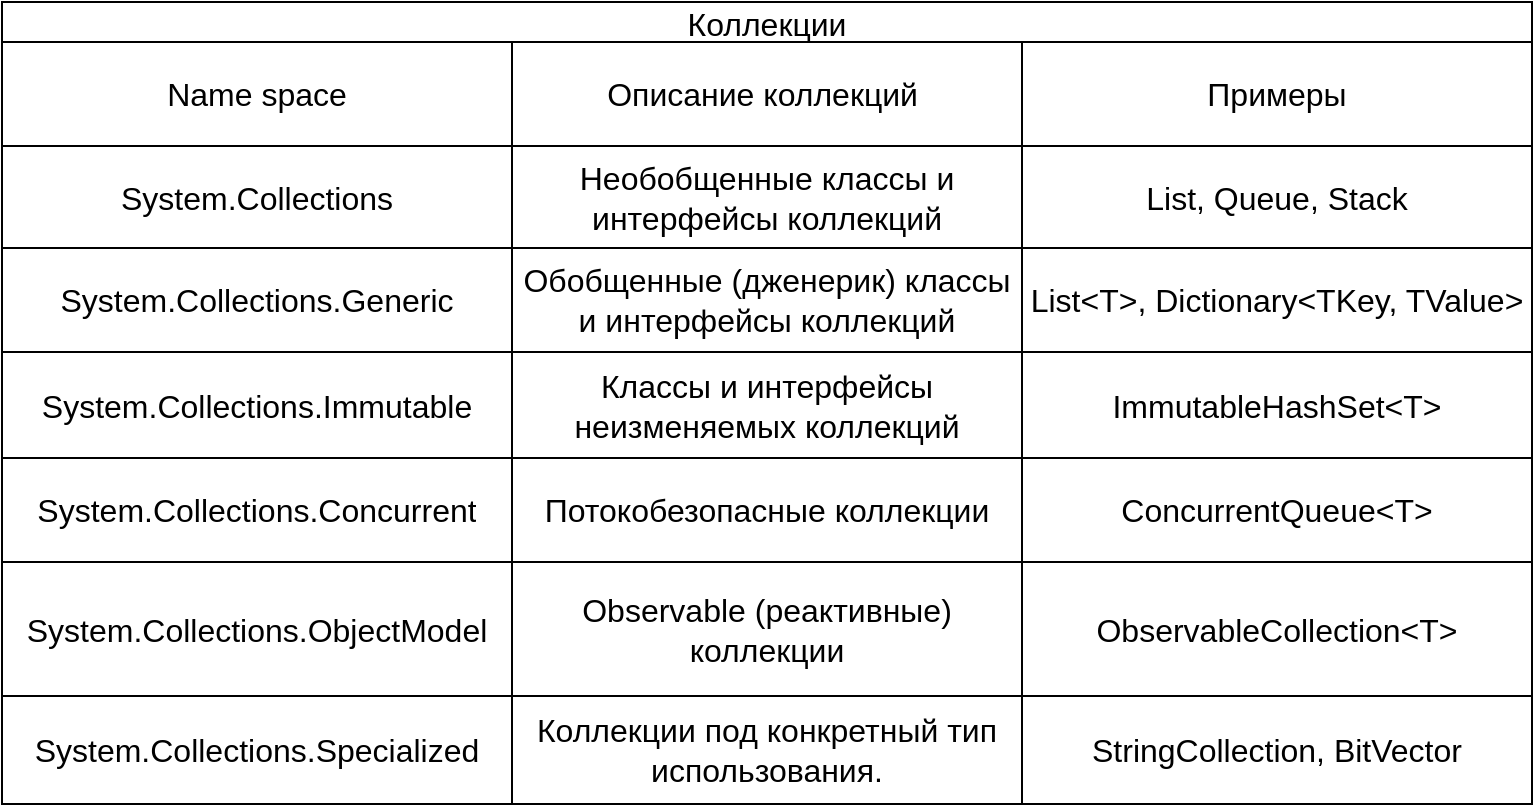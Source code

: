 <mxfile version="21.6.1" type="device" pages="2">
  <diagram name="Page-1" id="58cdce13-f638-feb5-8d6f-7d28b1aa9fa0">
    <mxGraphModel dx="1562" dy="917" grid="1" gridSize="10" guides="1" tooltips="1" connect="1" arrows="1" fold="1" page="1" pageScale="1" pageWidth="1100" pageHeight="850" background="none" math="0" shadow="0">
      <root>
        <mxCell id="0" />
        <mxCell id="1" parent="0" />
        <mxCell id="y53xFfsrXhAjZp3tyN85-1" value="Коллекции" style="shape=table;startSize=20;container=1;collapsible=0;childLayout=tableLayout;strokeColor=default;fontSize=16;" parent="1" vertex="1">
          <mxGeometry x="130" y="300" width="765" height="401" as="geometry" />
        </mxCell>
        <mxCell id="y53xFfsrXhAjZp3tyN85-26" style="shape=tableRow;horizontal=0;startSize=0;swimlaneHead=0;swimlaneBody=0;strokeColor=inherit;top=0;left=0;bottom=0;right=0;collapsible=0;dropTarget=0;fillColor=none;points=[[0,0.5],[1,0.5]];portConstraint=eastwest;fontSize=16;" parent="y53xFfsrXhAjZp3tyN85-1" vertex="1">
          <mxGeometry y="20" width="765" height="52" as="geometry" />
        </mxCell>
        <mxCell id="y53xFfsrXhAjZp3tyN85-27" value="Name space" style="shape=partialRectangle;html=1;whiteSpace=wrap;connectable=0;strokeColor=inherit;overflow=hidden;fillColor=none;top=0;left=0;bottom=0;right=0;pointerEvents=1;fontSize=16;" parent="y53xFfsrXhAjZp3tyN85-26" vertex="1">
          <mxGeometry width="255" height="52" as="geometry">
            <mxRectangle width="255" height="52" as="alternateBounds" />
          </mxGeometry>
        </mxCell>
        <mxCell id="y53xFfsrXhAjZp3tyN85-28" value="Описание коллекций&amp;nbsp;" style="shape=partialRectangle;html=1;whiteSpace=wrap;connectable=0;strokeColor=inherit;overflow=hidden;fillColor=none;top=0;left=0;bottom=0;right=0;pointerEvents=1;fontSize=16;" parent="y53xFfsrXhAjZp3tyN85-26" vertex="1">
          <mxGeometry x="255" width="255" height="52" as="geometry">
            <mxRectangle width="255" height="52" as="alternateBounds" />
          </mxGeometry>
        </mxCell>
        <mxCell id="y53xFfsrXhAjZp3tyN85-29" value="Примеры" style="shape=partialRectangle;html=1;whiteSpace=wrap;connectable=0;strokeColor=inherit;overflow=hidden;fillColor=none;top=0;left=0;bottom=0;right=0;pointerEvents=1;fontSize=16;" parent="y53xFfsrXhAjZp3tyN85-26" vertex="1">
          <mxGeometry x="510" width="255" height="52" as="geometry">
            <mxRectangle width="255" height="52" as="alternateBounds" />
          </mxGeometry>
        </mxCell>
        <mxCell id="y53xFfsrXhAjZp3tyN85-2" value="" style="shape=tableRow;horizontal=0;startSize=0;swimlaneHead=0;swimlaneBody=0;strokeColor=inherit;top=0;left=0;bottom=0;right=0;collapsible=0;dropTarget=0;fillColor=none;points=[[0,0.5],[1,0.5]];portConstraint=eastwest;fontSize=16;" parent="y53xFfsrXhAjZp3tyN85-1" vertex="1">
          <mxGeometry y="72" width="765" height="51" as="geometry" />
        </mxCell>
        <mxCell id="y53xFfsrXhAjZp3tyN85-3" value="System.Collections" style="shape=partialRectangle;html=1;whiteSpace=wrap;connectable=0;strokeColor=inherit;overflow=hidden;fillColor=none;top=0;left=0;bottom=0;right=0;pointerEvents=1;fontSize=16;" parent="y53xFfsrXhAjZp3tyN85-2" vertex="1">
          <mxGeometry width="255" height="51" as="geometry">
            <mxRectangle width="255" height="51" as="alternateBounds" />
          </mxGeometry>
        </mxCell>
        <mxCell id="y53xFfsrXhAjZp3tyN85-4" value="Необобщенные классы и интерфейсы коллекций" style="shape=partialRectangle;html=1;whiteSpace=wrap;connectable=0;strokeColor=inherit;overflow=hidden;fillColor=none;top=0;left=0;bottom=0;right=0;pointerEvents=1;fontSize=16;" parent="y53xFfsrXhAjZp3tyN85-2" vertex="1">
          <mxGeometry x="255" width="255" height="51" as="geometry">
            <mxRectangle width="255" height="51" as="alternateBounds" />
          </mxGeometry>
        </mxCell>
        <mxCell id="y53xFfsrXhAjZp3tyN85-30" value="List, Queue, Stack" style="shape=partialRectangle;html=1;whiteSpace=wrap;connectable=0;strokeColor=inherit;overflow=hidden;fillColor=none;top=0;left=0;bottom=0;right=0;pointerEvents=1;fontSize=16;" parent="y53xFfsrXhAjZp3tyN85-2" vertex="1">
          <mxGeometry x="510" width="255" height="51" as="geometry">
            <mxRectangle width="255" height="51" as="alternateBounds" />
          </mxGeometry>
        </mxCell>
        <mxCell id="y53xFfsrXhAjZp3tyN85-6" value="" style="shape=tableRow;horizontal=0;startSize=0;swimlaneHead=0;swimlaneBody=0;strokeColor=inherit;top=0;left=0;bottom=0;right=0;collapsible=0;dropTarget=0;fillColor=none;points=[[0,0.5],[1,0.5]];portConstraint=eastwest;fontSize=16;" parent="y53xFfsrXhAjZp3tyN85-1" vertex="1">
          <mxGeometry y="123" width="765" height="52" as="geometry" />
        </mxCell>
        <mxCell id="y53xFfsrXhAjZp3tyN85-7" value="System.Collections.Generic" style="shape=partialRectangle;html=1;whiteSpace=wrap;connectable=0;strokeColor=inherit;overflow=hidden;fillColor=none;top=0;left=0;bottom=0;right=0;pointerEvents=1;fontSize=16;" parent="y53xFfsrXhAjZp3tyN85-6" vertex="1">
          <mxGeometry width="255" height="52" as="geometry">
            <mxRectangle width="255" height="52" as="alternateBounds" />
          </mxGeometry>
        </mxCell>
        <mxCell id="y53xFfsrXhAjZp3tyN85-8" value="Обобщенные (дженерик) классы и интерфейсы коллекций" style="shape=partialRectangle;html=1;whiteSpace=wrap;connectable=0;strokeColor=inherit;overflow=hidden;fillColor=none;top=0;left=0;bottom=0;right=0;pointerEvents=1;fontSize=16;" parent="y53xFfsrXhAjZp3tyN85-6" vertex="1">
          <mxGeometry x="255" width="255" height="52" as="geometry">
            <mxRectangle width="255" height="52" as="alternateBounds" />
          </mxGeometry>
        </mxCell>
        <mxCell id="y53xFfsrXhAjZp3tyN85-31" value="List&amp;lt;T&amp;gt;, Dictionary&amp;lt;TKey, TValue&amp;gt;" style="shape=partialRectangle;html=1;whiteSpace=wrap;connectable=0;strokeColor=inherit;overflow=hidden;fillColor=none;top=0;left=0;bottom=0;right=0;pointerEvents=1;fontSize=16;" parent="y53xFfsrXhAjZp3tyN85-6" vertex="1">
          <mxGeometry x="510" width="255" height="52" as="geometry">
            <mxRectangle width="255" height="52" as="alternateBounds" />
          </mxGeometry>
        </mxCell>
        <mxCell id="y53xFfsrXhAjZp3tyN85-14" style="shape=tableRow;horizontal=0;startSize=0;swimlaneHead=0;swimlaneBody=0;strokeColor=inherit;top=0;left=0;bottom=0;right=0;collapsible=0;dropTarget=0;fillColor=none;points=[[0,0.5],[1,0.5]];portConstraint=eastwest;fontSize=16;" parent="y53xFfsrXhAjZp3tyN85-1" vertex="1">
          <mxGeometry y="175" width="765" height="53" as="geometry" />
        </mxCell>
        <mxCell id="y53xFfsrXhAjZp3tyN85-15" value="System.Collections.Immutable" style="shape=partialRectangle;html=1;whiteSpace=wrap;connectable=0;strokeColor=inherit;overflow=hidden;fillColor=none;top=0;left=0;bottom=0;right=0;pointerEvents=1;fontSize=16;" parent="y53xFfsrXhAjZp3tyN85-14" vertex="1">
          <mxGeometry width="255" height="53" as="geometry">
            <mxRectangle width="255" height="53" as="alternateBounds" />
          </mxGeometry>
        </mxCell>
        <mxCell id="y53xFfsrXhAjZp3tyN85-16" value="Классы и интерфейсы неизменяемых коллекций" style="shape=partialRectangle;html=1;whiteSpace=wrap;connectable=0;strokeColor=inherit;overflow=hidden;fillColor=none;top=0;left=0;bottom=0;right=0;pointerEvents=1;fontSize=16;" parent="y53xFfsrXhAjZp3tyN85-14" vertex="1">
          <mxGeometry x="255" width="255" height="53" as="geometry">
            <mxRectangle width="255" height="53" as="alternateBounds" />
          </mxGeometry>
        </mxCell>
        <mxCell id="y53xFfsrXhAjZp3tyN85-32" value="ImmutableHashSet&amp;lt;T&amp;gt;" style="shape=partialRectangle;html=1;whiteSpace=wrap;connectable=0;strokeColor=inherit;overflow=hidden;fillColor=none;top=0;left=0;bottom=0;right=0;pointerEvents=1;fontSize=16;" parent="y53xFfsrXhAjZp3tyN85-14" vertex="1">
          <mxGeometry x="510" width="255" height="53" as="geometry">
            <mxRectangle width="255" height="53" as="alternateBounds" />
          </mxGeometry>
        </mxCell>
        <mxCell id="y53xFfsrXhAjZp3tyN85-17" style="shape=tableRow;horizontal=0;startSize=0;swimlaneHead=0;swimlaneBody=0;strokeColor=inherit;top=0;left=0;bottom=0;right=0;collapsible=0;dropTarget=0;fillColor=none;points=[[0,0.5],[1,0.5]];portConstraint=eastwest;fontSize=16;" parent="y53xFfsrXhAjZp3tyN85-1" vertex="1">
          <mxGeometry y="228" width="765" height="52" as="geometry" />
        </mxCell>
        <mxCell id="y53xFfsrXhAjZp3tyN85-18" value="System.Collections.Concurrent" style="shape=partialRectangle;html=1;whiteSpace=wrap;connectable=0;strokeColor=inherit;overflow=hidden;fillColor=none;top=0;left=0;bottom=0;right=0;pointerEvents=1;fontSize=16;" parent="y53xFfsrXhAjZp3tyN85-17" vertex="1">
          <mxGeometry width="255" height="52" as="geometry">
            <mxRectangle width="255" height="52" as="alternateBounds" />
          </mxGeometry>
        </mxCell>
        <mxCell id="y53xFfsrXhAjZp3tyN85-19" value="Потокобезопасные коллекции" style="shape=partialRectangle;html=1;whiteSpace=wrap;connectable=0;strokeColor=inherit;overflow=hidden;fillColor=none;top=0;left=0;bottom=0;right=0;pointerEvents=1;fontSize=16;" parent="y53xFfsrXhAjZp3tyN85-17" vertex="1">
          <mxGeometry x="255" width="255" height="52" as="geometry">
            <mxRectangle width="255" height="52" as="alternateBounds" />
          </mxGeometry>
        </mxCell>
        <mxCell id="y53xFfsrXhAjZp3tyN85-33" value="ConcurrentQueue&amp;lt;T&amp;gt;" style="shape=partialRectangle;html=1;whiteSpace=wrap;connectable=0;strokeColor=inherit;overflow=hidden;fillColor=none;top=0;left=0;bottom=0;right=0;pointerEvents=1;fontSize=16;" parent="y53xFfsrXhAjZp3tyN85-17" vertex="1">
          <mxGeometry x="510" width="255" height="52" as="geometry">
            <mxRectangle width="255" height="52" as="alternateBounds" />
          </mxGeometry>
        </mxCell>
        <mxCell id="y53xFfsrXhAjZp3tyN85-20" style="shape=tableRow;horizontal=0;startSize=0;swimlaneHead=0;swimlaneBody=0;strokeColor=inherit;top=0;left=0;bottom=0;right=0;collapsible=0;dropTarget=0;fillColor=none;points=[[0,0.5],[1,0.5]];portConstraint=eastwest;fontSize=16;" parent="y53xFfsrXhAjZp3tyN85-1" vertex="1">
          <mxGeometry y="280" width="765" height="67" as="geometry" />
        </mxCell>
        <mxCell id="y53xFfsrXhAjZp3tyN85-21" value="System.Collections.ObjectModel" style="shape=partialRectangle;html=1;whiteSpace=wrap;connectable=0;strokeColor=inherit;overflow=hidden;fillColor=none;top=0;left=0;bottom=0;right=0;pointerEvents=1;fontSize=16;" parent="y53xFfsrXhAjZp3tyN85-20" vertex="1">
          <mxGeometry width="255" height="67" as="geometry">
            <mxRectangle width="255" height="67" as="alternateBounds" />
          </mxGeometry>
        </mxCell>
        <mxCell id="y53xFfsrXhAjZp3tyN85-22" value="Observable (реактивные) коллекции" style="shape=partialRectangle;html=1;whiteSpace=wrap;connectable=0;strokeColor=inherit;overflow=hidden;fillColor=none;top=0;left=0;bottom=0;right=0;pointerEvents=1;fontSize=16;" parent="y53xFfsrXhAjZp3tyN85-20" vertex="1">
          <mxGeometry x="255" width="255" height="67" as="geometry">
            <mxRectangle width="255" height="67" as="alternateBounds" />
          </mxGeometry>
        </mxCell>
        <mxCell id="y53xFfsrXhAjZp3tyN85-34" value="ObservableCollection&amp;lt;T&amp;gt;" style="shape=partialRectangle;html=1;whiteSpace=wrap;connectable=0;strokeColor=inherit;overflow=hidden;fillColor=none;top=0;left=0;bottom=0;right=0;pointerEvents=1;fontSize=16;" parent="y53xFfsrXhAjZp3tyN85-20" vertex="1">
          <mxGeometry x="510" width="255" height="67" as="geometry">
            <mxRectangle width="255" height="67" as="alternateBounds" />
          </mxGeometry>
        </mxCell>
        <mxCell id="y53xFfsrXhAjZp3tyN85-23" style="shape=tableRow;horizontal=0;startSize=0;swimlaneHead=0;swimlaneBody=0;strokeColor=inherit;top=0;left=0;bottom=0;right=0;collapsible=0;dropTarget=0;fillColor=none;points=[[0,0.5],[1,0.5]];portConstraint=eastwest;fontSize=16;" parent="y53xFfsrXhAjZp3tyN85-1" vertex="1">
          <mxGeometry y="347" width="765" height="54" as="geometry" />
        </mxCell>
        <mxCell id="y53xFfsrXhAjZp3tyN85-24" value="System.Collections.Specialized" style="shape=partialRectangle;html=1;whiteSpace=wrap;connectable=0;strokeColor=inherit;overflow=hidden;fillColor=none;top=0;left=0;bottom=0;right=0;pointerEvents=1;fontSize=16;" parent="y53xFfsrXhAjZp3tyN85-23" vertex="1">
          <mxGeometry width="255" height="54" as="geometry">
            <mxRectangle width="255" height="54" as="alternateBounds" />
          </mxGeometry>
        </mxCell>
        <mxCell id="y53xFfsrXhAjZp3tyN85-25" value="Коллекции под конкретный тип использования." style="shape=partialRectangle;html=1;whiteSpace=wrap;connectable=0;strokeColor=inherit;overflow=hidden;fillColor=none;top=0;left=0;bottom=0;right=0;pointerEvents=1;fontSize=16;" parent="y53xFfsrXhAjZp3tyN85-23" vertex="1">
          <mxGeometry x="255" width="255" height="54" as="geometry">
            <mxRectangle width="255" height="54" as="alternateBounds" />
          </mxGeometry>
        </mxCell>
        <mxCell id="y53xFfsrXhAjZp3tyN85-35" value="StringCollection, BitVector" style="shape=partialRectangle;html=1;whiteSpace=wrap;connectable=0;strokeColor=inherit;overflow=hidden;fillColor=none;top=0;left=0;bottom=0;right=0;pointerEvents=1;fontSize=16;" parent="y53xFfsrXhAjZp3tyN85-23" vertex="1">
          <mxGeometry x="510" width="255" height="54" as="geometry">
            <mxRectangle width="255" height="54" as="alternateBounds" />
          </mxGeometry>
        </mxCell>
      </root>
    </mxGraphModel>
  </diagram>
  <diagram id="nXcePz7wJI_k2hGr1VNY" name="Страница 2">
    <mxGraphModel dx="537" dy="909" grid="1" gridSize="10" guides="1" tooltips="1" connect="1" arrows="1" fold="1" page="1" pageScale="1" pageWidth="1100" pageHeight="850" math="0" shadow="0">
      <root>
        <mxCell id="0" />
        <mxCell id="1" parent="0" />
        <mxCell id="wO50EQUnS-wctJfOF0tX-14" value="" style="shape=table;startSize=0;container=1;collapsible=0;childLayout=tableLayout;fontSize=16;" vertex="1" parent="1">
          <mxGeometry x="50" y="30" width="390" height="475" as="geometry" />
        </mxCell>
        <mxCell id="wO50EQUnS-wctJfOF0tX-15" value="" style="shape=tableRow;horizontal=0;startSize=0;swimlaneHead=0;swimlaneBody=0;strokeColor=inherit;top=0;left=0;bottom=0;right=0;collapsible=0;dropTarget=0;fillColor=none;points=[[0,0.5],[1,0.5]];portConstraint=eastwest;fontSize=16;" vertex="1" parent="wO50EQUnS-wctJfOF0tX-14">
          <mxGeometry width="390" height="51" as="geometry" />
        </mxCell>
        <mxCell id="wO50EQUnS-wctJfOF0tX-16" value="Класс" style="shape=partialRectangle;html=1;whiteSpace=wrap;connectable=0;strokeColor=inherit;overflow=hidden;fillColor=none;top=0;left=0;bottom=0;right=0;pointerEvents=1;fontSize=16;" vertex="1" parent="wO50EQUnS-wctJfOF0tX-15">
          <mxGeometry width="150" height="51" as="geometry">
            <mxRectangle width="150" height="51" as="alternateBounds" />
          </mxGeometry>
        </mxCell>
        <mxCell id="wO50EQUnS-wctJfOF0tX-17" value="Описание" style="shape=partialRectangle;html=1;whiteSpace=wrap;connectable=0;strokeColor=inherit;overflow=hidden;fillColor=none;top=0;left=0;bottom=0;right=0;pointerEvents=1;fontSize=16;" vertex="1" parent="wO50EQUnS-wctJfOF0tX-15">
          <mxGeometry x="150" width="240" height="51" as="geometry">
            <mxRectangle width="240" height="51" as="alternateBounds" />
          </mxGeometry>
        </mxCell>
        <mxCell id="wO50EQUnS-wctJfOF0tX-19" value="" style="shape=tableRow;horizontal=0;startSize=0;swimlaneHead=0;swimlaneBody=0;strokeColor=inherit;top=0;left=0;bottom=0;right=0;collapsible=0;dropTarget=0;fillColor=none;points=[[0,0.5],[1,0.5]];portConstraint=eastwest;fontSize=16;" vertex="1" parent="wO50EQUnS-wctJfOF0tX-14">
          <mxGeometry y="51" width="390" height="84" as="geometry" />
        </mxCell>
        <mxCell id="wO50EQUnS-wctJfOF0tX-20" value="ArrayList" style="shape=partialRectangle;html=1;whiteSpace=wrap;connectable=0;strokeColor=inherit;overflow=hidden;fillColor=none;top=0;left=0;bottom=0;right=0;pointerEvents=1;fontSize=16;" vertex="1" parent="wO50EQUnS-wctJfOF0tX-19">
          <mxGeometry width="150" height="84" as="geometry">
            <mxRectangle width="150" height="84" as="alternateBounds" />
          </mxGeometry>
        </mxCell>
        <mxCell id="wO50EQUnS-wctJfOF0tX-21" value="Динамический массив с элементами типа Object" style="shape=partialRectangle;html=1;whiteSpace=wrap;connectable=0;strokeColor=inherit;overflow=hidden;fillColor=none;top=0;left=0;bottom=0;right=0;pointerEvents=1;fontSize=16;" vertex="1" parent="wO50EQUnS-wctJfOF0tX-19">
          <mxGeometry x="150" width="240" height="84" as="geometry">
            <mxRectangle width="240" height="84" as="alternateBounds" />
          </mxGeometry>
        </mxCell>
        <mxCell id="wO50EQUnS-wctJfOF0tX-23" value="" style="shape=tableRow;horizontal=0;startSize=0;swimlaneHead=0;swimlaneBody=0;strokeColor=inherit;top=0;left=0;bottom=0;right=0;collapsible=0;dropTarget=0;fillColor=none;points=[[0,0.5],[1,0.5]];portConstraint=eastwest;fontSize=16;" vertex="1" parent="wO50EQUnS-wctJfOF0tX-14">
          <mxGeometry y="135" width="390" height="85" as="geometry" />
        </mxCell>
        <mxCell id="wO50EQUnS-wctJfOF0tX-24" value="Queue" style="shape=partialRectangle;html=1;whiteSpace=wrap;connectable=0;strokeColor=inherit;overflow=hidden;fillColor=none;top=0;left=0;bottom=0;right=0;pointerEvents=1;fontSize=16;" vertex="1" parent="wO50EQUnS-wctJfOF0tX-23">
          <mxGeometry width="150" height="85" as="geometry">
            <mxRectangle width="150" height="85" as="alternateBounds" />
          </mxGeometry>
        </mxCell>
        <mxCell id="wO50EQUnS-wctJfOF0tX-25" value="Очередь с Object-ами" style="shape=partialRectangle;html=1;whiteSpace=wrap;connectable=0;strokeColor=inherit;overflow=hidden;fillColor=none;top=0;left=0;bottom=0;right=0;pointerEvents=1;fontSize=16;" vertex="1" parent="wO50EQUnS-wctJfOF0tX-23">
          <mxGeometry x="150" width="240" height="85" as="geometry">
            <mxRectangle width="240" height="85" as="alternateBounds" />
          </mxGeometry>
        </mxCell>
        <mxCell id="wO50EQUnS-wctJfOF0tX-27" style="shape=tableRow;horizontal=0;startSize=0;swimlaneHead=0;swimlaneBody=0;strokeColor=inherit;top=0;left=0;bottom=0;right=0;collapsible=0;dropTarget=0;fillColor=none;points=[[0,0.5],[1,0.5]];portConstraint=eastwest;fontSize=16;" vertex="1" parent="wO50EQUnS-wctJfOF0tX-14">
          <mxGeometry y="220" width="390" height="85" as="geometry" />
        </mxCell>
        <mxCell id="wO50EQUnS-wctJfOF0tX-28" value="Stack" style="shape=partialRectangle;html=1;whiteSpace=wrap;connectable=0;strokeColor=inherit;overflow=hidden;fillColor=none;top=0;left=0;bottom=0;right=0;pointerEvents=1;fontSize=16;" vertex="1" parent="wO50EQUnS-wctJfOF0tX-27">
          <mxGeometry width="150" height="85" as="geometry">
            <mxRectangle width="150" height="85" as="alternateBounds" />
          </mxGeometry>
        </mxCell>
        <mxCell id="wO50EQUnS-wctJfOF0tX-29" value="Стек с Object-ами" style="shape=partialRectangle;html=1;whiteSpace=wrap;connectable=0;strokeColor=inherit;overflow=hidden;fillColor=none;top=0;left=0;bottom=0;right=0;pointerEvents=1;fontSize=16;" vertex="1" parent="wO50EQUnS-wctJfOF0tX-27">
          <mxGeometry x="150" width="240" height="85" as="geometry">
            <mxRectangle width="240" height="85" as="alternateBounds" />
          </mxGeometry>
        </mxCell>
        <mxCell id="wO50EQUnS-wctJfOF0tX-30" style="shape=tableRow;horizontal=0;startSize=0;swimlaneHead=0;swimlaneBody=0;strokeColor=inherit;top=0;left=0;bottom=0;right=0;collapsible=0;dropTarget=0;fillColor=none;points=[[0,0.5],[1,0.5]];portConstraint=eastwest;fontSize=16;" vertex="1" parent="wO50EQUnS-wctJfOF0tX-14">
          <mxGeometry y="305" width="390" height="85" as="geometry" />
        </mxCell>
        <mxCell id="wO50EQUnS-wctJfOF0tX-31" value="HashTable" style="shape=partialRectangle;html=1;whiteSpace=wrap;connectable=0;strokeColor=inherit;overflow=hidden;fillColor=none;top=0;left=0;bottom=0;right=0;pointerEvents=1;fontSize=16;" vertex="1" parent="wO50EQUnS-wctJfOF0tX-30">
          <mxGeometry width="150" height="85" as="geometry">
            <mxRectangle width="150" height="85" as="alternateBounds" />
          </mxGeometry>
        </mxCell>
        <mxCell id="wO50EQUnS-wctJfOF0tX-32" value="Хэш-таблица с парами &lt;br&gt;ключ-значение" style="shape=partialRectangle;html=1;whiteSpace=wrap;connectable=0;strokeColor=inherit;overflow=hidden;fillColor=none;top=0;left=0;bottom=0;right=0;pointerEvents=1;fontSize=16;" vertex="1" parent="wO50EQUnS-wctJfOF0tX-30">
          <mxGeometry x="150" width="240" height="85" as="geometry">
            <mxRectangle width="240" height="85" as="alternateBounds" />
          </mxGeometry>
        </mxCell>
        <mxCell id="wO50EQUnS-wctJfOF0tX-33" style="shape=tableRow;horizontal=0;startSize=0;swimlaneHead=0;swimlaneBody=0;strokeColor=inherit;top=0;left=0;bottom=0;right=0;collapsible=0;dropTarget=0;fillColor=none;points=[[0,0.5],[1,0.5]];portConstraint=eastwest;fontSize=16;" vertex="1" parent="wO50EQUnS-wctJfOF0tX-14">
          <mxGeometry y="390" width="390" height="85" as="geometry" />
        </mxCell>
        <mxCell id="wO50EQUnS-wctJfOF0tX-34" value="SortedList" style="shape=partialRectangle;html=1;whiteSpace=wrap;connectable=0;strokeColor=inherit;overflow=hidden;fillColor=none;top=0;left=0;bottom=0;right=0;pointerEvents=1;fontSize=16;" vertex="1" parent="wO50EQUnS-wctJfOF0tX-33">
          <mxGeometry width="150" height="85" as="geometry">
            <mxRectangle width="150" height="85" as="alternateBounds" />
          </mxGeometry>
        </mxCell>
        <mxCell id="wO50EQUnS-wctJfOF0tX-35" value="Коллекция упорядоченных пар ключ-значение" style="shape=partialRectangle;html=1;whiteSpace=wrap;connectable=0;strokeColor=inherit;overflow=hidden;fillColor=none;top=0;left=0;bottom=0;right=0;pointerEvents=1;fontSize=16;" vertex="1" parent="wO50EQUnS-wctJfOF0tX-33">
          <mxGeometry x="150" width="240" height="85" as="geometry">
            <mxRectangle width="240" height="85" as="alternateBounds" />
          </mxGeometry>
        </mxCell>
      </root>
    </mxGraphModel>
  </diagram>
</mxfile>
